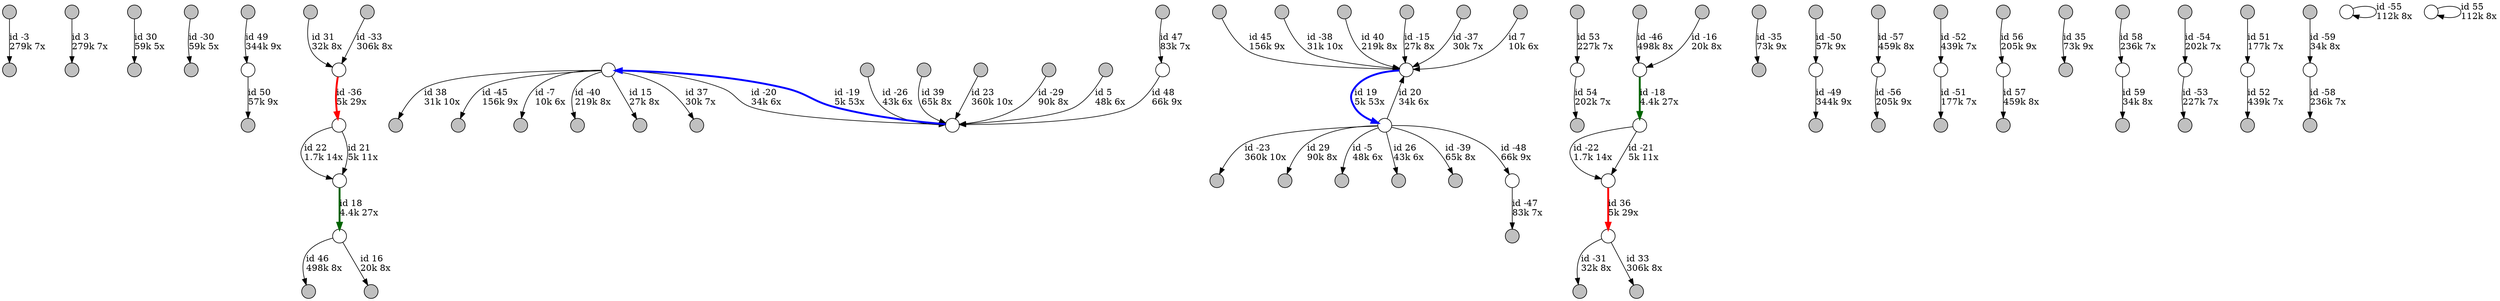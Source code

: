 digraph {
nodesep = 0.5;
node [shape = circle, label = "", height = 0.3];
"0" [style = "filled", fillcolor = "grey"];
"1" [style = "filled", fillcolor = "grey"];
"2" [style = "filled", fillcolor = "grey"];
"3" [style = "filled", fillcolor = "grey"];
"4" [style = "filled", fillcolor = "grey"];
"5" [style = "filled", fillcolor = "grey"];
"6" [style = "filled", fillcolor = "grey"];
"7" [style = "filled", fillcolor = "grey"];
"8" [style = "filled", fillcolor = "grey"];
"9" [style = "filled", fillcolor = "grey"];
"10" [style = "filled", fillcolor = "grey"];
"11" [style = "filled", fillcolor = "grey"];
"12" [style = "filled", fillcolor = "grey"];
"13" [style = "filled", fillcolor = "grey"];
"14" [style = "filled", fillcolor = "grey"];
"15" [style = "filled", fillcolor = "grey"];
"16" [style = "filled", fillcolor = "grey"];
"17" [style = "filled", fillcolor = "grey"];
"18" [style = "filled", fillcolor = "grey"];
"19" [style = "filled", fillcolor = "grey"];
"20" [style = "filled", fillcolor = "grey"];
"21" [style = "filled", fillcolor = "grey"];
"22" [style = "filled", fillcolor = "grey"];
"23" [style = "filled", fillcolor = "grey"];
"24" [style = "filled", fillcolor = "grey"];
"25" [style = "filled", fillcolor = "grey"];
"26" [style = "filled", fillcolor = "grey"];
"27" [style = "filled", fillcolor = "grey"];
"28" [style = "filled", fillcolor = "grey"];
"29" [style = "filled", fillcolor = "grey"];
"30" [style = "filled", fillcolor = "grey"];
"31" [style = "filled", fillcolor = "grey"];
"32" [style = "filled", fillcolor = "grey"];
"33" [style = "filled", fillcolor = "grey"];
"34" [style = "filled", fillcolor = "grey"];
"35" [style = "filled", fillcolor = "grey"];
"36" [style = "filled", fillcolor = "grey"];
"37" [style = "filled", fillcolor = "grey"];
"38" [style = "filled", fillcolor = "grey"];
"39" [style = "filled", fillcolor = "grey"];
"40" [style = "filled", fillcolor = "grey"];
"41" [style = "filled", fillcolor = "grey"];
"42" [style = "filled", fillcolor = "grey"];
"43" [style = "filled", fillcolor = "grey"];
"44" [style = "filled", fillcolor = "grey"];
"45" [style = "filled", fillcolor = "grey"];
"46" [style = "filled", fillcolor = "grey"];
"47" [style = "filled", fillcolor = "grey"];
"48" [style = "filled", fillcolor = "grey"];
"49" [style = "filled", fillcolor = "grey"];
"50" [style = "filled", fillcolor = "grey"];
"51" [style = "filled", fillcolor = "grey"];
"52" [style = "filled", fillcolor = "grey"];
"53" [style = "filled", fillcolor = "grey"];
"54" [style = "filled", fillcolor = "grey"];
"55" [style = "filled", fillcolor = "grey"];
"56" [style = "filled", fillcolor = "grey"];
"57" [style = "filled", fillcolor = "grey"];
"58" [style = "filled", fillcolor = "grey"];
"59" [style = "filled", fillcolor = "grey"];
"60" [style = "filled", fillcolor = "grey"];
"61" [style = "filled", fillcolor = "grey"];
"62" [style = "filled", fillcolor = "grey"];
"63" [style = "filled", fillcolor = "grey"];
"64" -> "47" [label = "id 59\l34k 8x", color = "black"] ;
"65" -> "31" [label = "id -56\l205k 9x", color = "black"] ;
"35" -> "66" [label = "id 56\l205k 9x", color = "black"] ;
"67" -> "67" [label = "id -55\l112k 8x", color = "black"] ;
"68" -> "68" [label = "id 55\l112k 8x", color = "black"] ;
"69" -> "11" [label = "id 54\l202k 7x", color = "black"] ;
"70" -> "52" [label = "id -53\l227k 7x", color = "black"] ;
"33" -> "71" [label = "id -52\l439k 7x", color = "black"] ;
"72" -> "54" [label = "id -49\l344k 9x", color = "black"] ;
"73" -> "46" [label = "id -47\l83k 7x", color = "black"] ;
"74" -> "9" [label = "id -45\l156k 9x", color = "black"] ;
"34" -> "75" [label = "id 40\l219k 8x", color = "black"] ;
"76" -> "29" [label = "id -39\l65k 8x", color = "black"] ;
"19" -> "77" [label = "id 39\l65k 8x", color = "black"] ;
"74" -> "44" [label = "id 37\l30k 7x", color = "black"] ;
"76" -> "73" [label = "id -48\l66k 9x", color = "black"] ;
"78" -> "79" [label = "id -36\l5k 29x", color = "red" , penwidth = 3] ;
"80" -> "81" [label = "id 36\l5k 29x", color = "red" , penwidth = 3] ;
"41" -> "26" [label = "id -35\l73k 9x", color = "black"] ;
"43" -> "45" [label = "id 35\l73k 9x", color = "black"] ;
"39" -> "78" [label = "id -33\l306k 8x", color = "black"] ;
"81" -> "61" [label = "id 33\l306k 8x", color = "black"] ;
"66" -> "36" [label = "id 57\l459k 8x", color = "black"] ;
"74" -> "25" [label = "id -40\l219k 8x", color = "black"] ;
"81" -> "24" [label = "id -31\l32k 8x", color = "black"] ;
"10" -> "75" [label = "id 45\l156k 9x", color = "black"] ;
"7" -> "78" [label = "id 31\l32k 8x", color = "black"] ;
"5" -> "4" [label = "id -30\l59k 5x", color = "black"] ;
"3" -> "15" [label = "id 30\l59k 5x", color = "black"] ;
"76" -> "13" [label = "id 29\l90k 8x", color = "black"] ;
"57" -> "64" [label = "id 58\l236k 7x", color = "black"] ;
"82" -> "6" [label = "id 50\l57k 9x", color = "black"] ;
"16" -> "83" [label = "id -46\l498k 8x", color = "black"] ;
"63" -> "84" [label = "id -59\l34k 8x", color = "black"] ;
"23" -> "75" [label = "id -38\l31k 10x", color = "black"] ;
"84" -> "62" [label = "id -58\l236k 7x", color = "black"] ;
"85" -> "60" [label = "id 52\l439k 7x", color = "black"] ;
"74" -> "8" [label = "id 38\l31k 10x", color = "black"] ;
"38" -> "65" [label = "id -57\l459k 8x", color = "black"] ;
"21" -> "86" [label = "id 47\l83k 7x", color = "black"] ;
"76" -> "20" [label = "id 26\l43k 6x", color = "black"] ;
"56" -> "75" [label = "id 7\l10k 6x", color = "black"] ;
"74" -> "22" [label = "id -7\l10k 6x", color = "black"] ;
"2" -> "1" [label = "id 3\l279k 7x", color = "black"] ;
"71" -> "51" [label = "id -51\l177k 7x", color = "black"] ;
"17" -> "77" [label = "id -26\l43k 6x", color = "black"] ;
"53" -> "69" [label = "id 53\l227k 7x", color = "black"] ;
"87" -> "48" [label = "id 46\l498k 8x", color = "black"] ;
"76" -> "14" [label = "id -5\l48k 6x", color = "black"] ;
"50" -> "0" [label = "id -3\l279k 7x", color = "black"] ;
"37" -> "77" [label = "id -29\l90k 8x", color = "black"] ;
"18" -> "83" [label = "id -16\l20k 8x", color = "black"] ;
"88" -> "80" [label = "id -22\l1.7k 14x", color = "black"] ;
"27" -> "82" [label = "id 49\l344k 9x", color = "black"] ;
"86" -> "77" [label = "id 48\l66k 9x", color = "black"] ;
"87" -> "59" [label = "id 16\l20k 8x", color = "black"] ;
"79" -> "89" [label = "id 22\l1.7k 14x", color = "black"] ;
"58" -> "77" [label = "id 5\l48k 6x", color = "black"] ;
"40" -> "75" [label = "id -15\l27k 8x", color = "black"] ;
"55" -> "85" [label = "id 51\l177k 7x", color = "black"] ;
"30" -> "72" [label = "id -50\l57k 9x", color = "black"] ;
"83" -> "88" [label = "id -18\l4.4k 27x", color = "darkgreen" , penwidth = 3] ;
"89" -> "87" [label = "id 18\l4.4k 27x", color = "darkgreen" , penwidth = 3] ;
"74" -> "77" [label = "id -20\l34k 6x", color = "black"] ;
"75" -> "76" [label = "id 19\l5k 53x", color = "blue" , penwidth = 3] ;
"74" -> "32" [label = "id 15\l27k 8x", color = "black"] ;
"77" -> "74" [label = "id -19\l5k 53x", color = "blue" , penwidth = 3] ;
"76" -> "75" [label = "id 20\l34k 6x", color = "black"] ;
"42" -> "75" [label = "id -37\l30k 7x", color = "black"] ;
"79" -> "89" [label = "id 21\l5k 11x", color = "black"] ;
"28" -> "77" [label = "id 23\l360k 10x", color = "black"] ;
"88" -> "80" [label = "id -21\l5k 11x", color = "black"] ;
"49" -> "70" [label = "id -54\l202k 7x", color = "black"] ;
"76" -> "12" [label = "id -23\l360k 10x", color = "black"] ;
}
